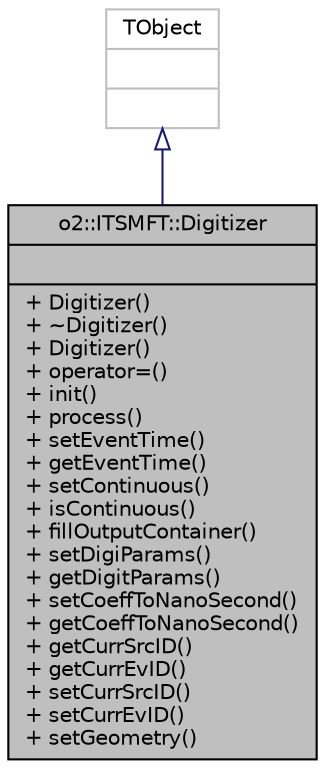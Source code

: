 digraph "o2::ITSMFT::Digitizer"
{
 // INTERACTIVE_SVG=YES
  bgcolor="transparent";
  edge [fontname="Helvetica",fontsize="10",labelfontname="Helvetica",labelfontsize="10"];
  node [fontname="Helvetica",fontsize="10",shape=record];
  Node1 [label="{o2::ITSMFT::Digitizer\n||+ Digitizer()\l+ ~Digitizer()\l+ Digitizer()\l+ operator=()\l+ init()\l+ process()\l+ setEventTime()\l+ getEventTime()\l+ setContinuous()\l+ isContinuous()\l+ fillOutputContainer()\l+ setDigiParams()\l+ getDigitParams()\l+ setCoeffToNanoSecond()\l+ getCoeffToNanoSecond()\l+ getCurrSrcID()\l+ getCurrEvID()\l+ setCurrSrcID()\l+ setCurrEvID()\l+ setGeometry()\l}",height=0.2,width=0.4,color="black", fillcolor="grey75", style="filled" fontcolor="black"];
  Node2 -> Node1 [dir="back",color="midnightblue",fontsize="10",style="solid",arrowtail="onormal",fontname="Helvetica"];
  Node2 [label="{TObject\n||}",height=0.2,width=0.4,color="grey75"];
}
